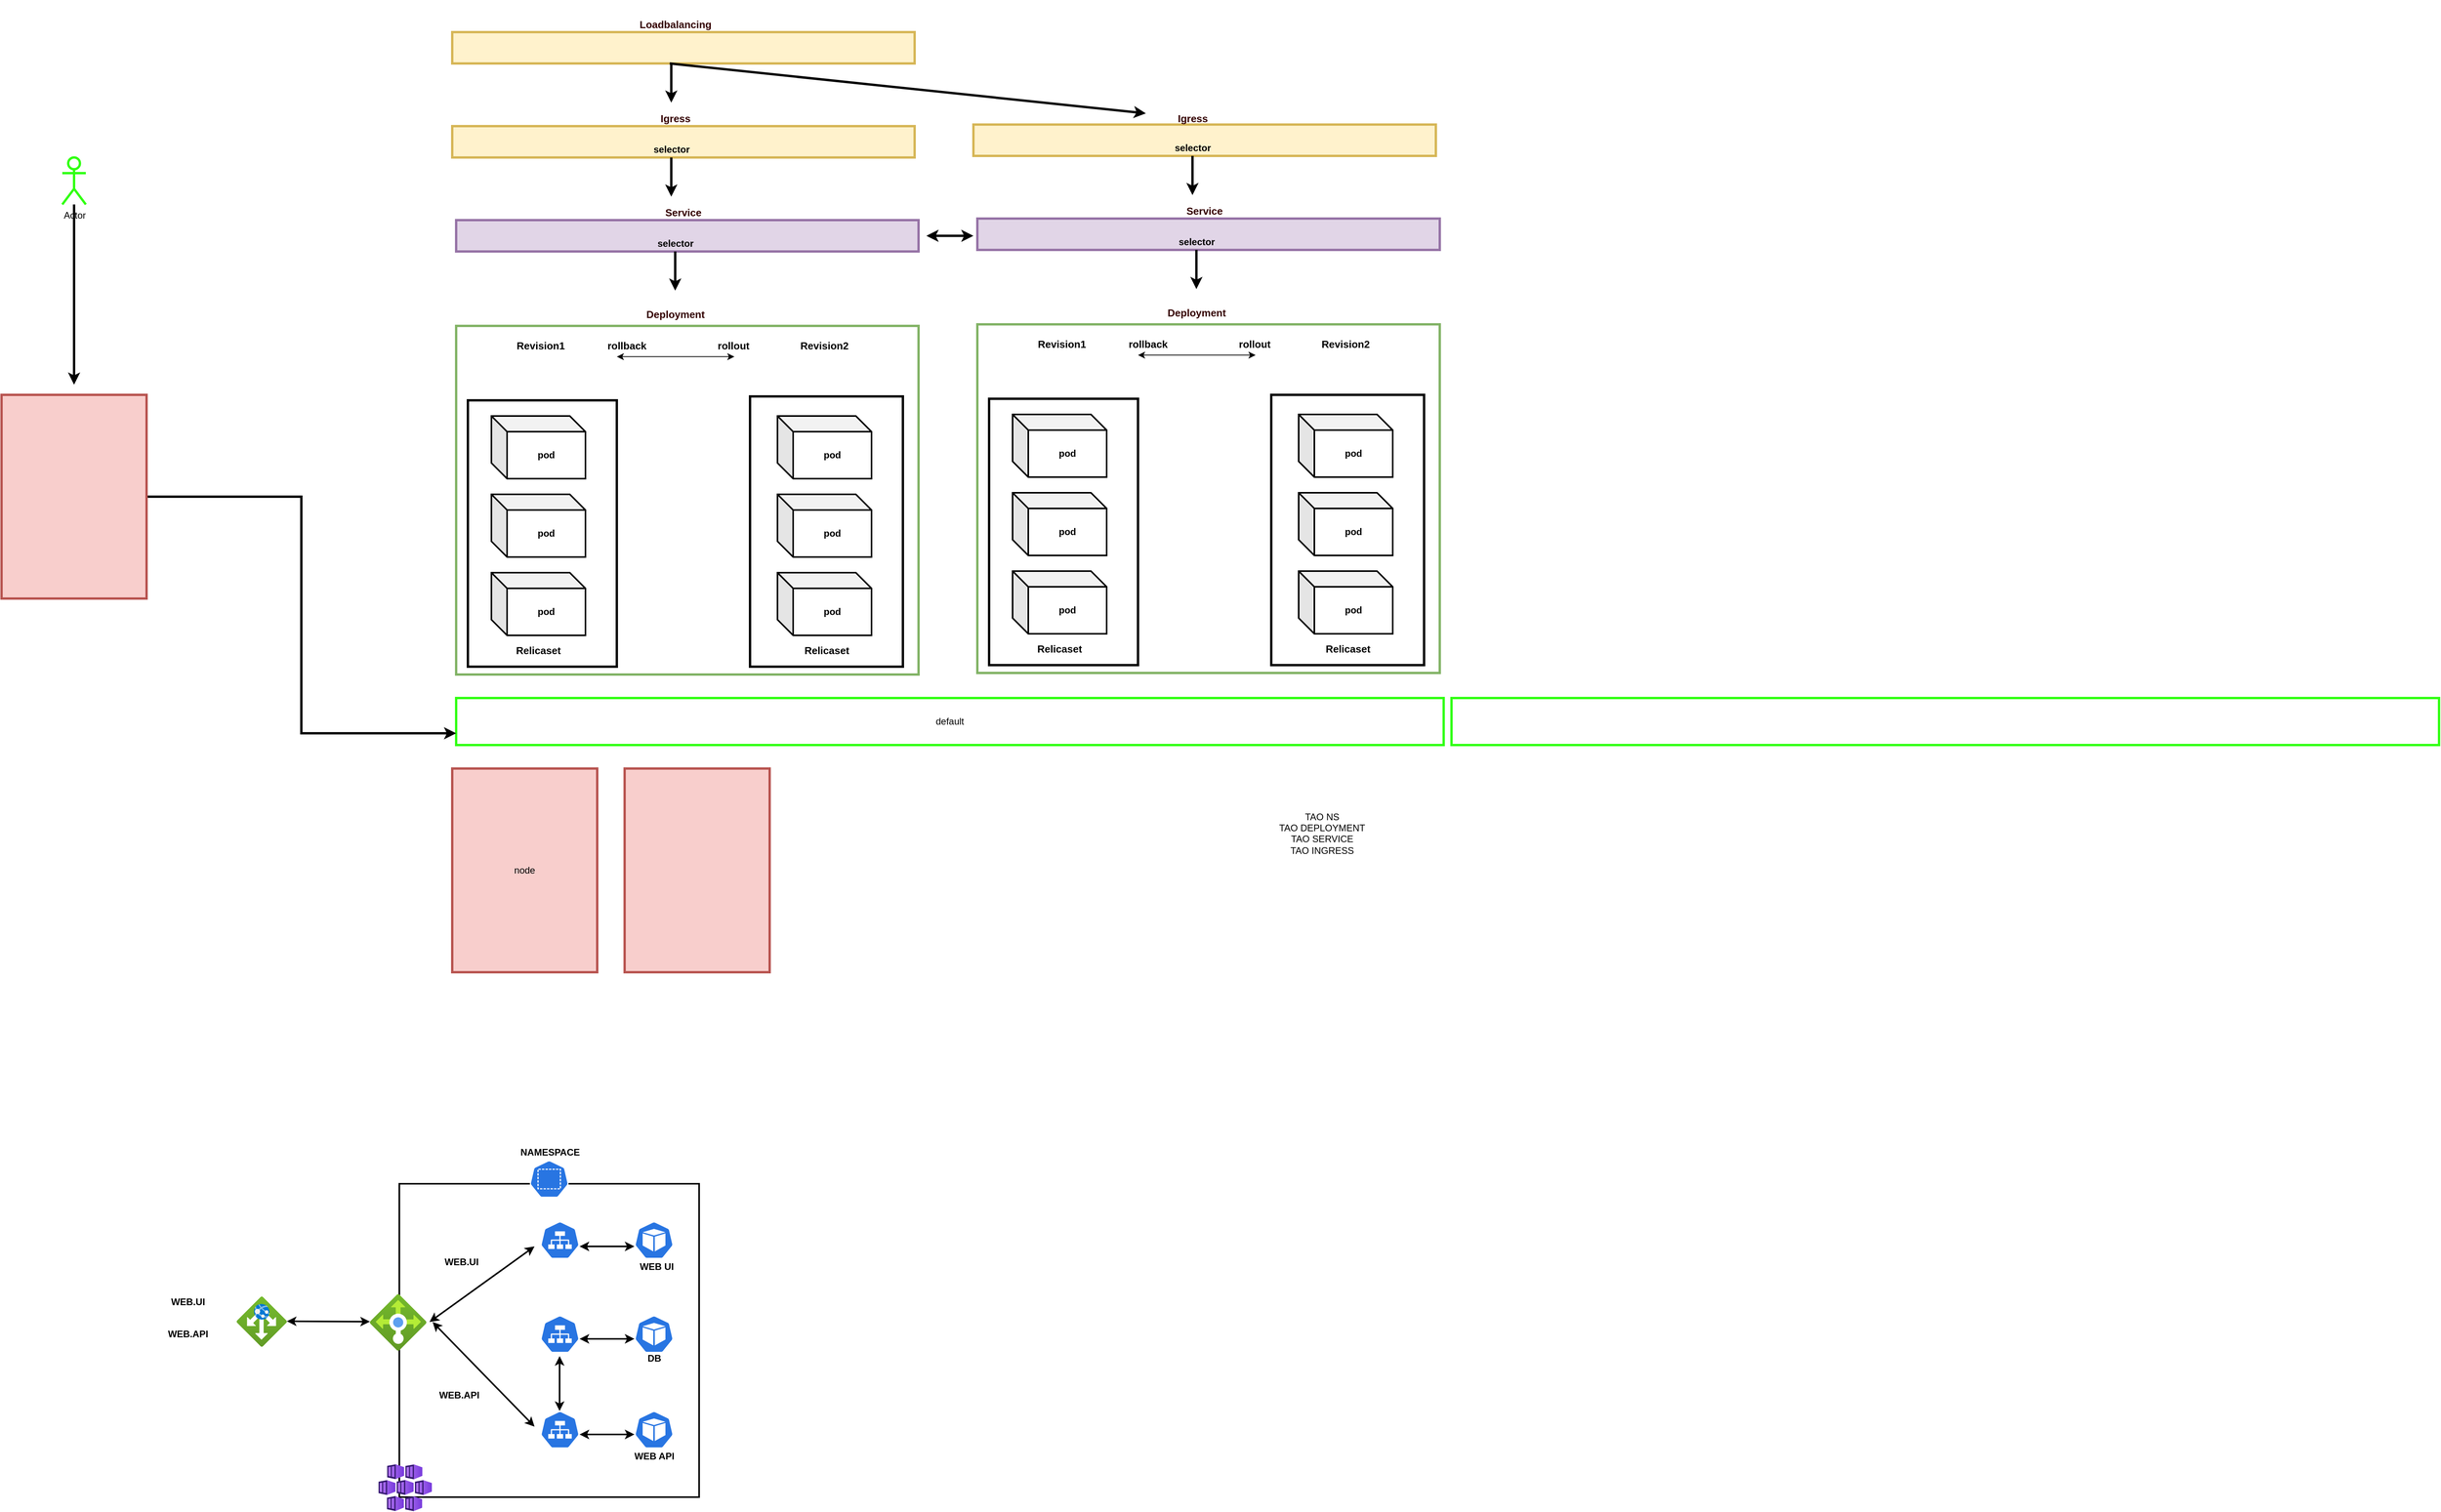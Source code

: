 <mxfile version="14.7.5" type="github">
  <diagram id="Fk8Qw_PRhQIqax9wI1sP" name="Page-1">
    <mxGraphModel dx="2000" dy="1133" grid="1" gridSize="10" guides="1" tooltips="1" connect="1" arrows="1" fold="1" page="0" pageScale="1" pageWidth="827" pageHeight="1169" math="0" shadow="0">
      <root>
        <mxCell id="0" />
        <mxCell id="1" parent="0" />
        <mxCell id="IjlxAXL79CjIECGT4DLs-3" value="&lt;b&gt;pod&lt;/b&gt;" style="shape=cube;whiteSpace=wrap;html=1;boundedLbl=1;backgroundOutline=1;darkOpacity=0.05;darkOpacity2=0.1;strokeWidth=2;" parent="1" vertex="1">
          <mxGeometry x="35" y="370" width="120" height="80" as="geometry" />
        </mxCell>
        <mxCell id="IjlxAXL79CjIECGT4DLs-6" value="&lt;b&gt;pod&lt;/b&gt;" style="shape=cube;whiteSpace=wrap;html=1;boundedLbl=1;backgroundOutline=1;darkOpacity=0.05;darkOpacity2=0.1;strokeWidth=2;" parent="1" vertex="1">
          <mxGeometry x="35" y="570" width="120" height="80" as="geometry" />
        </mxCell>
        <mxCell id="IjlxAXL79CjIECGT4DLs-7" value="&lt;b&gt;pod&lt;/b&gt;" style="shape=cube;whiteSpace=wrap;html=1;boundedLbl=1;backgroundOutline=1;darkOpacity=0.05;darkOpacity2=0.1;strokeWidth=2;" parent="1" vertex="1">
          <mxGeometry x="35" y="470" width="120" height="80" as="geometry" />
        </mxCell>
        <mxCell id="IjlxAXL79CjIECGT4DLs-8" value="&lt;b&gt;pod&lt;/b&gt;" style="shape=cube;whiteSpace=wrap;html=1;boundedLbl=1;backgroundOutline=1;darkOpacity=0.05;darkOpacity2=0.1;strokeWidth=2;" parent="1" vertex="1">
          <mxGeometry x="400" y="370" width="120" height="80" as="geometry" />
        </mxCell>
        <mxCell id="IjlxAXL79CjIECGT4DLs-9" value="&lt;b&gt;pod&lt;/b&gt;" style="shape=cube;whiteSpace=wrap;html=1;boundedLbl=1;backgroundOutline=1;darkOpacity=0.05;darkOpacity2=0.1;strokeWidth=2;" parent="1" vertex="1">
          <mxGeometry x="400" y="570" width="120" height="80" as="geometry" />
        </mxCell>
        <mxCell id="IjlxAXL79CjIECGT4DLs-10" value="&lt;b&gt;pod&lt;/b&gt;" style="shape=cube;whiteSpace=wrap;html=1;boundedLbl=1;backgroundOutline=1;darkOpacity=0.05;darkOpacity2=0.1;strokeWidth=2;" parent="1" vertex="1">
          <mxGeometry x="400" y="470" width="120" height="80" as="geometry" />
        </mxCell>
        <mxCell id="IjlxAXL79CjIECGT4DLs-11" value="" style="rounded=0;whiteSpace=wrap;html=1;strokeWidth=3;fillColor=none;" parent="1" vertex="1">
          <mxGeometry x="5" y="350" width="190" height="340" as="geometry" />
        </mxCell>
        <mxCell id="IjlxAXL79CjIECGT4DLs-12" value="" style="rounded=0;whiteSpace=wrap;html=1;strokeWidth=3;fillColor=none;" parent="1" vertex="1">
          <mxGeometry x="365" y="345" width="195" height="345" as="geometry" />
        </mxCell>
        <mxCell id="IjlxAXL79CjIECGT4DLs-13" value="&lt;b style=&quot;font-size: 13px ; line-height: 0%&quot;&gt;Relicaset&lt;/b&gt;" style="rounded=0;whiteSpace=wrap;html=1;dashed=1;strokeWidth=2;fillColor=none;opacity=0;" parent="1" vertex="1">
          <mxGeometry x="35" y="640" width="120" height="60" as="geometry" />
        </mxCell>
        <mxCell id="IjlxAXL79CjIECGT4DLs-14" value="&lt;b style=&quot;font-size: 13px ; line-height: 0%&quot;&gt;Relicaset&lt;/b&gt;" style="rounded=0;whiteSpace=wrap;html=1;dashed=1;strokeWidth=2;fillColor=none;opacity=0;" parent="1" vertex="1">
          <mxGeometry x="402.5" y="640" width="120" height="60" as="geometry" />
        </mxCell>
        <mxCell id="IjlxAXL79CjIECGT4DLs-15" value="" style="rounded=0;whiteSpace=wrap;html=1;strokeWidth=3;strokeColor=#82b366;fillColor=none;" parent="1" vertex="1">
          <mxGeometry x="-10" y="255" width="590" height="445" as="geometry" />
        </mxCell>
        <mxCell id="IjlxAXL79CjIECGT4DLs-16" value="&lt;font style=&quot;font-size: 13px&quot; color=&quot;#330000&quot;&gt;&lt;b&gt;Deployment&lt;/b&gt;&lt;/font&gt;" style="rounded=0;whiteSpace=wrap;html=1;dashed=1;strokeWidth=2;fillColor=none;opacity=0;" parent="1" vertex="1">
          <mxGeometry x="210" y="210" width="120" height="60" as="geometry" />
        </mxCell>
        <mxCell id="IjlxAXL79CjIECGT4DLs-17" value="&lt;font style=&quot;font-size: 13px&quot;&gt;&lt;b&gt;Revision1&lt;/b&gt;&lt;/font&gt;" style="rounded=0;whiteSpace=wrap;html=1;dashed=1;strokeWidth=2;fillColor=none;opacity=0;" parent="1" vertex="1">
          <mxGeometry x="37.5" y="250" width="120" height="60" as="geometry" />
        </mxCell>
        <mxCell id="IjlxAXL79CjIECGT4DLs-18" value="&lt;font style=&quot;font-size: 13px&quot;&gt;&lt;b&gt;Revision2&lt;/b&gt;&lt;/font&gt;" style="rounded=0;whiteSpace=wrap;html=1;dashed=1;strokeWidth=2;fillColor=none;opacity=0;" parent="1" vertex="1">
          <mxGeometry x="400" y="250" width="120" height="60" as="geometry" />
        </mxCell>
        <mxCell id="IjlxAXL79CjIECGT4DLs-23" value="" style="endArrow=classic;startArrow=classic;html=1;" parent="1" edge="1">
          <mxGeometry width="50" height="50" relative="1" as="geometry">
            <mxPoint x="195" y="294.31" as="sourcePoint" />
            <mxPoint x="345" y="294.31" as="targetPoint" />
          </mxGeometry>
        </mxCell>
        <mxCell id="IjlxAXL79CjIECGT4DLs-24" value="&lt;font style=&quot;font-size: 13px&quot;&gt;&lt;b&gt;rollback&lt;/b&gt;&lt;/font&gt;" style="rounded=0;whiteSpace=wrap;html=1;dashed=1;strokeWidth=2;fillColor=none;opacity=0;" parent="1" vertex="1">
          <mxGeometry x="147.5" y="250" width="120" height="60" as="geometry" />
        </mxCell>
        <mxCell id="IjlxAXL79CjIECGT4DLs-25" value="&lt;font style=&quot;font-size: 13px&quot;&gt;&lt;b&gt;rollout&lt;/b&gt;&lt;/font&gt;" style="rounded=0;whiteSpace=wrap;html=1;dashed=1;strokeWidth=2;fillColor=none;opacity=0;" parent="1" vertex="1">
          <mxGeometry x="283.5" y="250" width="120" height="60" as="geometry" />
        </mxCell>
        <mxCell id="Yo0Fn7rCwSBlx8TgjKTt-1" value="" style="rounded=0;whiteSpace=wrap;html=1;strokeColor=#9673a6;strokeWidth=3;fillColor=#e1d5e7;" parent="1" vertex="1">
          <mxGeometry x="-10" y="120" width="590" height="40" as="geometry" />
        </mxCell>
        <mxCell id="Yo0Fn7rCwSBlx8TgjKTt-3" value="&lt;font style=&quot;font-size: 13px&quot; color=&quot;#330000&quot;&gt;&lt;b&gt;Service&lt;/b&gt;&lt;/font&gt;" style="rounded=0;whiteSpace=wrap;html=1;dashed=1;strokeWidth=2;fillColor=none;opacity=0;" parent="1" vertex="1">
          <mxGeometry x="220" y="80" width="120" height="60" as="geometry" />
        </mxCell>
        <mxCell id="Yo0Fn7rCwSBlx8TgjKTt-6" value="" style="endArrow=classic;html=1;strokeWidth=3;" parent="1" edge="1">
          <mxGeometry width="50" height="50" relative="1" as="geometry">
            <mxPoint x="269.5" y="160" as="sourcePoint" />
            <mxPoint x="269.5" y="210" as="targetPoint" />
          </mxGeometry>
        </mxCell>
        <mxCell id="Yo0Fn7rCwSBlx8TgjKTt-7" value="&lt;b&gt;selector&lt;/b&gt;" style="rounded=0;whiteSpace=wrap;html=1;dashed=1;strokeWidth=2;fillColor=none;opacity=0;" parent="1" vertex="1">
          <mxGeometry x="210" y="120" width="120" height="60" as="geometry" />
        </mxCell>
        <mxCell id="Yo0Fn7rCwSBlx8TgjKTt-9" value="" style="rounded=0;whiteSpace=wrap;html=1;strokeColor=#d6b656;strokeWidth=3;fillColor=#fff2cc;" parent="1" vertex="1">
          <mxGeometry x="-15" width="590" height="40" as="geometry" />
        </mxCell>
        <mxCell id="Yo0Fn7rCwSBlx8TgjKTt-10" value="&lt;font style=&quot;font-size: 13px&quot; color=&quot;#330000&quot;&gt;&lt;b&gt;Igress&lt;/b&gt;&lt;/font&gt;" style="rounded=0;whiteSpace=wrap;html=1;dashed=1;strokeWidth=2;fillColor=none;opacity=0;" parent="1" vertex="1">
          <mxGeometry x="210" y="-40" width="120" height="60" as="geometry" />
        </mxCell>
        <mxCell id="Yo0Fn7rCwSBlx8TgjKTt-11" value="" style="endArrow=classic;html=1;strokeWidth=3;" parent="1" edge="1">
          <mxGeometry width="50" height="50" relative="1" as="geometry">
            <mxPoint x="264.5" y="40" as="sourcePoint" />
            <mxPoint x="264.5" y="90" as="targetPoint" />
          </mxGeometry>
        </mxCell>
        <mxCell id="Yo0Fn7rCwSBlx8TgjKTt-12" value="&lt;b&gt;selector&lt;/b&gt;" style="rounded=0;whiteSpace=wrap;html=1;dashed=1;strokeWidth=2;fillColor=none;opacity=0;" parent="1" vertex="1">
          <mxGeometry x="205" width="120" height="60" as="geometry" />
        </mxCell>
        <mxCell id="Yo0Fn7rCwSBlx8TgjKTt-16" value="" style="rounded=0;whiteSpace=wrap;html=1;strokeColor=#d6b656;strokeWidth=3;fillColor=#fff2cc;" parent="1" vertex="1">
          <mxGeometry x="-15" y="-120" width="590" height="40" as="geometry" />
        </mxCell>
        <mxCell id="Yo0Fn7rCwSBlx8TgjKTt-17" value="&lt;font style=&quot;font-size: 13px&quot; color=&quot;#330000&quot;&gt;&lt;b&gt;Loadbalancing&lt;/b&gt;&lt;/font&gt;" style="rounded=0;whiteSpace=wrap;html=1;dashed=1;strokeWidth=2;fillColor=none;opacity=0;" parent="1" vertex="1">
          <mxGeometry x="210" y="-160" width="120" height="60" as="geometry" />
        </mxCell>
        <mxCell id="Yo0Fn7rCwSBlx8TgjKTt-18" value="" style="endArrow=classic;html=1;strokeWidth=3;" parent="1" edge="1">
          <mxGeometry width="50" height="50" relative="1" as="geometry">
            <mxPoint x="264.5" y="-80" as="sourcePoint" />
            <mxPoint x="264.5" y="-30" as="targetPoint" />
          </mxGeometry>
        </mxCell>
        <mxCell id="Yo0Fn7rCwSBlx8TgjKTt-20" value="&lt;b&gt;pod&lt;/b&gt;" style="shape=cube;whiteSpace=wrap;html=1;boundedLbl=1;backgroundOutline=1;darkOpacity=0.05;darkOpacity2=0.1;strokeWidth=2;" parent="1" vertex="1">
          <mxGeometry x="700" y="368" width="120" height="80" as="geometry" />
        </mxCell>
        <mxCell id="Yo0Fn7rCwSBlx8TgjKTt-21" value="&lt;b&gt;pod&lt;/b&gt;" style="shape=cube;whiteSpace=wrap;html=1;boundedLbl=1;backgroundOutline=1;darkOpacity=0.05;darkOpacity2=0.1;strokeWidth=2;" parent="1" vertex="1">
          <mxGeometry x="700" y="568" width="120" height="80" as="geometry" />
        </mxCell>
        <mxCell id="Yo0Fn7rCwSBlx8TgjKTt-22" value="&lt;b&gt;pod&lt;/b&gt;" style="shape=cube;whiteSpace=wrap;html=1;boundedLbl=1;backgroundOutline=1;darkOpacity=0.05;darkOpacity2=0.1;strokeWidth=2;" parent="1" vertex="1">
          <mxGeometry x="700" y="468" width="120" height="80" as="geometry" />
        </mxCell>
        <mxCell id="Yo0Fn7rCwSBlx8TgjKTt-23" value="&lt;b&gt;pod&lt;/b&gt;" style="shape=cube;whiteSpace=wrap;html=1;boundedLbl=1;backgroundOutline=1;darkOpacity=0.05;darkOpacity2=0.1;strokeWidth=2;" parent="1" vertex="1">
          <mxGeometry x="1065" y="368" width="120" height="80" as="geometry" />
        </mxCell>
        <mxCell id="Yo0Fn7rCwSBlx8TgjKTt-24" value="&lt;b&gt;pod&lt;/b&gt;" style="shape=cube;whiteSpace=wrap;html=1;boundedLbl=1;backgroundOutline=1;darkOpacity=0.05;darkOpacity2=0.1;strokeWidth=2;" parent="1" vertex="1">
          <mxGeometry x="1065" y="568" width="120" height="80" as="geometry" />
        </mxCell>
        <mxCell id="Yo0Fn7rCwSBlx8TgjKTt-25" value="&lt;b&gt;pod&lt;/b&gt;" style="shape=cube;whiteSpace=wrap;html=1;boundedLbl=1;backgroundOutline=1;darkOpacity=0.05;darkOpacity2=0.1;strokeWidth=2;" parent="1" vertex="1">
          <mxGeometry x="1065" y="468" width="120" height="80" as="geometry" />
        </mxCell>
        <mxCell id="Yo0Fn7rCwSBlx8TgjKTt-26" value="" style="rounded=0;whiteSpace=wrap;html=1;strokeWidth=3;fillColor=none;" parent="1" vertex="1">
          <mxGeometry x="670" y="348" width="190" height="340" as="geometry" />
        </mxCell>
        <mxCell id="Yo0Fn7rCwSBlx8TgjKTt-27" value="" style="rounded=0;whiteSpace=wrap;html=1;strokeWidth=3;fillColor=none;" parent="1" vertex="1">
          <mxGeometry x="1030" y="343" width="195" height="345" as="geometry" />
        </mxCell>
        <mxCell id="Yo0Fn7rCwSBlx8TgjKTt-28" value="&lt;b style=&quot;font-size: 13px ; line-height: 0%&quot;&gt;Relicaset&lt;/b&gt;" style="rounded=0;whiteSpace=wrap;html=1;dashed=1;strokeWidth=2;fillColor=none;opacity=0;" parent="1" vertex="1">
          <mxGeometry x="700" y="638" width="120" height="60" as="geometry" />
        </mxCell>
        <mxCell id="Yo0Fn7rCwSBlx8TgjKTt-29" value="&lt;b style=&quot;font-size: 13px ; line-height: 0%&quot;&gt;Relicaset&lt;/b&gt;" style="rounded=0;whiteSpace=wrap;html=1;dashed=1;strokeWidth=2;fillColor=none;opacity=0;" parent="1" vertex="1">
          <mxGeometry x="1067.5" y="638" width="120" height="60" as="geometry" />
        </mxCell>
        <mxCell id="Yo0Fn7rCwSBlx8TgjKTt-30" value="" style="rounded=0;whiteSpace=wrap;html=1;strokeWidth=3;strokeColor=#82b366;fillColor=none;" parent="1" vertex="1">
          <mxGeometry x="655" y="253" width="590" height="445" as="geometry" />
        </mxCell>
        <mxCell id="Yo0Fn7rCwSBlx8TgjKTt-31" value="&lt;font style=&quot;font-size: 13px&quot; color=&quot;#330000&quot;&gt;&lt;b&gt;Deployment&lt;/b&gt;&lt;/font&gt;" style="rounded=0;whiteSpace=wrap;html=1;dashed=1;strokeWidth=2;fillColor=none;opacity=0;" parent="1" vertex="1">
          <mxGeometry x="875" y="208" width="120" height="60" as="geometry" />
        </mxCell>
        <mxCell id="Yo0Fn7rCwSBlx8TgjKTt-32" value="&lt;font style=&quot;font-size: 13px&quot;&gt;&lt;b&gt;Revision1&lt;/b&gt;&lt;/font&gt;" style="rounded=0;whiteSpace=wrap;html=1;dashed=1;strokeWidth=2;fillColor=none;opacity=0;" parent="1" vertex="1">
          <mxGeometry x="702.5" y="248" width="120" height="60" as="geometry" />
        </mxCell>
        <mxCell id="Yo0Fn7rCwSBlx8TgjKTt-33" value="&lt;font style=&quot;font-size: 13px&quot;&gt;&lt;b&gt;Revision2&lt;/b&gt;&lt;/font&gt;" style="rounded=0;whiteSpace=wrap;html=1;dashed=1;strokeWidth=2;fillColor=none;opacity=0;" parent="1" vertex="1">
          <mxGeometry x="1065" y="248" width="120" height="60" as="geometry" />
        </mxCell>
        <mxCell id="Yo0Fn7rCwSBlx8TgjKTt-34" value="" style="endArrow=classic;startArrow=classic;html=1;" parent="1" edge="1">
          <mxGeometry width="50" height="50" relative="1" as="geometry">
            <mxPoint x="860" y="292.31" as="sourcePoint" />
            <mxPoint x="1010" y="292.31" as="targetPoint" />
          </mxGeometry>
        </mxCell>
        <mxCell id="Yo0Fn7rCwSBlx8TgjKTt-35" value="&lt;font style=&quot;font-size: 13px&quot;&gt;&lt;b&gt;rollback&lt;/b&gt;&lt;/font&gt;" style="rounded=0;whiteSpace=wrap;html=1;dashed=1;strokeWidth=2;fillColor=none;opacity=0;" parent="1" vertex="1">
          <mxGeometry x="812.5" y="248" width="120" height="60" as="geometry" />
        </mxCell>
        <mxCell id="Yo0Fn7rCwSBlx8TgjKTt-36" value="&lt;font style=&quot;font-size: 13px&quot;&gt;&lt;b&gt;rollout&lt;/b&gt;&lt;/font&gt;" style="rounded=0;whiteSpace=wrap;html=1;dashed=1;strokeWidth=2;fillColor=none;opacity=0;" parent="1" vertex="1">
          <mxGeometry x="948.5" y="248" width="120" height="60" as="geometry" />
        </mxCell>
        <mxCell id="Yo0Fn7rCwSBlx8TgjKTt-37" value="" style="rounded=0;whiteSpace=wrap;html=1;strokeColor=#9673a6;strokeWidth=3;fillColor=#e1d5e7;" parent="1" vertex="1">
          <mxGeometry x="655" y="118" width="590" height="40" as="geometry" />
        </mxCell>
        <mxCell id="Yo0Fn7rCwSBlx8TgjKTt-38" value="&lt;font style=&quot;font-size: 13px&quot; color=&quot;#330000&quot;&gt;&lt;b&gt;Service&lt;/b&gt;&lt;/font&gt;" style="rounded=0;whiteSpace=wrap;html=1;dashed=1;strokeWidth=2;fillColor=none;opacity=0;" parent="1" vertex="1">
          <mxGeometry x="885" y="78" width="120" height="60" as="geometry" />
        </mxCell>
        <mxCell id="Yo0Fn7rCwSBlx8TgjKTt-39" value="" style="endArrow=classic;html=1;strokeWidth=3;" parent="1" edge="1">
          <mxGeometry width="50" height="50" relative="1" as="geometry">
            <mxPoint x="934.5" y="158.0" as="sourcePoint" />
            <mxPoint x="934.5" y="208.0" as="targetPoint" />
          </mxGeometry>
        </mxCell>
        <mxCell id="Yo0Fn7rCwSBlx8TgjKTt-40" value="&lt;b&gt;selector&lt;/b&gt;" style="rounded=0;whiteSpace=wrap;html=1;dashed=1;strokeWidth=2;fillColor=none;opacity=0;" parent="1" vertex="1">
          <mxGeometry x="875" y="118" width="120" height="60" as="geometry" />
        </mxCell>
        <mxCell id="Yo0Fn7rCwSBlx8TgjKTt-41" value="" style="rounded=0;whiteSpace=wrap;html=1;strokeColor=#d6b656;strokeWidth=3;fillColor=#fff2cc;" parent="1" vertex="1">
          <mxGeometry x="650" y="-2" width="590" height="40" as="geometry" />
        </mxCell>
        <mxCell id="Yo0Fn7rCwSBlx8TgjKTt-43" value="" style="endArrow=classic;html=1;strokeWidth=3;" parent="1" edge="1">
          <mxGeometry width="50" height="50" relative="1" as="geometry">
            <mxPoint x="929.5" y="38" as="sourcePoint" />
            <mxPoint x="929.5" y="88.0" as="targetPoint" />
          </mxGeometry>
        </mxCell>
        <mxCell id="Yo0Fn7rCwSBlx8TgjKTt-44" value="&lt;b&gt;selector&lt;/b&gt;" style="rounded=0;whiteSpace=wrap;html=1;dashed=1;strokeWidth=2;fillColor=none;opacity=0;" parent="1" vertex="1">
          <mxGeometry x="870" y="-2" width="120" height="60" as="geometry" />
        </mxCell>
        <mxCell id="Yo0Fn7rCwSBlx8TgjKTt-49" value="" style="endArrow=classic;html=1;strokeWidth=3;" parent="1" target="Yo0Fn7rCwSBlx8TgjKTt-50" edge="1">
          <mxGeometry width="50" height="50" relative="1" as="geometry">
            <mxPoint x="262.5" y="-80" as="sourcePoint" />
            <mxPoint x="840" y="-20" as="targetPoint" />
          </mxGeometry>
        </mxCell>
        <mxCell id="Yo0Fn7rCwSBlx8TgjKTt-50" value="&lt;font style=&quot;font-size: 13px&quot; color=&quot;#330000&quot;&gt;&lt;b&gt;Igress&lt;/b&gt;&lt;/font&gt;" style="rounded=0;whiteSpace=wrap;html=1;dashed=1;strokeWidth=2;fillColor=none;opacity=0;" parent="1" vertex="1">
          <mxGeometry x="870" y="-40" width="120" height="60" as="geometry" />
        </mxCell>
        <mxCell id="Yo0Fn7rCwSBlx8TgjKTt-51" value="" style="endArrow=classic;startArrow=classic;html=1;strokeWidth=3;" parent="1" edge="1">
          <mxGeometry width="50" height="50" relative="1" as="geometry">
            <mxPoint x="590" y="140" as="sourcePoint" />
            <mxPoint x="650" y="140" as="targetPoint" />
          </mxGeometry>
        </mxCell>
        <mxCell id="Yo0Fn7rCwSBlx8TgjKTt-52" value="default" style="rounded=0;whiteSpace=wrap;html=1;strokeColor=#31FF12;strokeWidth=3;fillColor=none;" parent="1" vertex="1">
          <mxGeometry x="-10" y="730" width="1260" height="60" as="geometry" />
        </mxCell>
        <mxCell id="Yo0Fn7rCwSBlx8TgjKTt-53" value="node" style="rounded=0;whiteSpace=wrap;html=1;strokeColor=#b85450;strokeWidth=3;fillColor=#f8cecc;" parent="1" vertex="1">
          <mxGeometry x="-15" y="820" width="185" height="260" as="geometry" />
        </mxCell>
        <mxCell id="Yo0Fn7rCwSBlx8TgjKTt-54" value="" style="rounded=0;whiteSpace=wrap;html=1;strokeColor=#b85450;strokeWidth=3;fillColor=#f8cecc;" parent="1" vertex="1">
          <mxGeometry x="205" y="820" width="185" height="260" as="geometry" />
        </mxCell>
        <mxCell id="Yo0Fn7rCwSBlx8TgjKTt-57" value="&amp;nbsp;&amp;nbsp;" style="rounded=0;whiteSpace=wrap;html=1;strokeColor=#31FF12;strokeWidth=3;fillColor=none;" parent="1" vertex="1">
          <mxGeometry x="1260" y="730" width="1260" height="60" as="geometry" />
        </mxCell>
        <mxCell id="Yo0Fn7rCwSBlx8TgjKTt-66" style="edgeStyle=orthogonalEdgeStyle;rounded=0;orthogonalLoop=1;jettySize=auto;html=1;entryX=0;entryY=0.75;entryDx=0;entryDy=0;strokeWidth=3;" parent="1" source="Yo0Fn7rCwSBlx8TgjKTt-65" target="Yo0Fn7rCwSBlx8TgjKTt-52" edge="1">
          <mxGeometry relative="1" as="geometry" />
        </mxCell>
        <mxCell id="Yo0Fn7rCwSBlx8TgjKTt-65" value="" style="rounded=0;whiteSpace=wrap;html=1;strokeColor=#b85450;strokeWidth=3;fillColor=#f8cecc;" parent="1" vertex="1">
          <mxGeometry x="-590" y="343" width="185" height="260" as="geometry" />
        </mxCell>
        <mxCell id="Yo0Fn7rCwSBlx8TgjKTt-68" style="edgeStyle=orthogonalEdgeStyle;rounded=0;orthogonalLoop=1;jettySize=auto;html=1;strokeWidth=3;" parent="1" source="Yo0Fn7rCwSBlx8TgjKTt-67" edge="1">
          <mxGeometry relative="1" as="geometry">
            <mxPoint x="-497.5" y="330" as="targetPoint" />
          </mxGeometry>
        </mxCell>
        <mxCell id="Yo0Fn7rCwSBlx8TgjKTt-67" value="Actor" style="shape=umlActor;verticalLabelPosition=bottom;verticalAlign=top;html=1;outlineConnect=0;strokeColor=#31FF12;strokeWidth=3;fillColor=none;" parent="1" vertex="1">
          <mxGeometry x="-512.5" y="40" width="30" height="60" as="geometry" />
        </mxCell>
        <mxCell id="Yo0Fn7rCwSBlx8TgjKTt-69" value="TAO NS&lt;br&gt;TAO DEPLOYMENT&lt;br&gt;TAO SERVICE&lt;br&gt;TAO INGRESS&lt;br&gt;&amp;nbsp; &amp;nbsp; &amp;nbsp; &amp;nbsp; &amp;nbsp; &amp;nbsp; &amp;nbsp; &amp;nbsp; &amp;nbsp; &amp;nbsp; &amp;nbsp; &amp;nbsp; &amp;nbsp; &amp;nbsp; &amp;nbsp; &amp;nbsp; &amp;nbsp; &amp;nbsp; &amp;nbsp; &amp;nbsp; &amp;nbsp; &amp;nbsp; &amp;nbsp; &amp;nbsp; &amp;nbsp; &amp;nbsp; &amp;nbsp; &amp;nbsp; &amp;nbsp; &amp;nbsp; &amp;nbsp; &amp;nbsp; &amp;nbsp; &amp;nbsp; &amp;nbsp; &amp;nbsp; &amp;nbsp; &amp;nbsp;" style="text;html=1;strokeColor=none;fillColor=none;align=center;verticalAlign=middle;whiteSpace=wrap;rounded=0;" parent="1" vertex="1">
          <mxGeometry x="950" y="840" width="290" height="140" as="geometry" />
        </mxCell>
        <mxCell id="DeudgSL2Kcx3e82XQT5W-3" value="" style="aspect=fixed;html=1;points=[];align=center;image;fontSize=12;image=img/lib/azure2/networking/Application_Gateways.svg;" vertex="1" parent="1">
          <mxGeometry x="-290" y="1494" width="64" height="64" as="geometry" />
        </mxCell>
        <mxCell id="DeudgSL2Kcx3e82XQT5W-5" value="" style="html=1;dashed=0;whitespace=wrap;fillColor=#2875E2;strokeColor=#ffffff;points=[[0.005,0.63,0],[0.1,0.2,0],[0.9,0.2,0],[0.5,0,0],[0.995,0.63,0],[0.72,0.99,0],[0.5,1,0],[0.28,0.99,0]];shape=mxgraph.kubernetes.icon;prIcon=pod" vertex="1" parent="1">
          <mxGeometry x="217.5" y="1398" width="50" height="48" as="geometry" />
        </mxCell>
        <mxCell id="DeudgSL2Kcx3e82XQT5W-7" value="" style="html=1;dashed=0;whitespace=wrap;fillColor=#2875E2;strokeColor=#ffffff;points=[[0.005,0.63,0],[0.1,0.2,0],[0.9,0.2,0],[0.5,0,0],[0.995,0.63,0],[0.72,0.99,0],[0.5,1,0],[0.28,0.99,0]];shape=mxgraph.kubernetes.icon;prIcon=pod" vertex="1" parent="1">
          <mxGeometry x="217.5" y="1518" width="50" height="48" as="geometry" />
        </mxCell>
        <mxCell id="DeudgSL2Kcx3e82XQT5W-8" value="" style="html=1;dashed=0;whitespace=wrap;fillColor=#2875E2;strokeColor=#ffffff;points=[[0.005,0.63,0],[0.1,0.2,0],[0.9,0.2,0],[0.5,0,0],[0.995,0.63,0],[0.72,0.99,0],[0.5,1,0],[0.28,0.99,0]];shape=mxgraph.kubernetes.icon;prIcon=pod" vertex="1" parent="1">
          <mxGeometry x="217.5" y="1640" width="50" height="48" as="geometry" />
        </mxCell>
        <mxCell id="DeudgSL2Kcx3e82XQT5W-9" value="" style="html=1;dashed=0;whitespace=wrap;fillColor=#2875E2;strokeColor=#ffffff;points=[[0.005,0.63,0],[0.1,0.2,0],[0.9,0.2,0],[0.5,0,0],[0.995,0.63,0],[0.72,0.99,0],[0.5,1,0],[0.28,0.99,0]];shape=mxgraph.kubernetes.icon;prIcon=svc" vertex="1" parent="1">
          <mxGeometry x="97.5" y="1518" width="50" height="48" as="geometry" />
        </mxCell>
        <mxCell id="DeudgSL2Kcx3e82XQT5W-10" value="" style="html=1;dashed=0;whitespace=wrap;fillColor=#2875E2;strokeColor=#ffffff;points=[[0.005,0.63,0],[0.1,0.2,0],[0.9,0.2,0],[0.5,0,0],[0.995,0.63,0],[0.72,0.99,0],[0.5,1,0],[0.28,0.99,0]];shape=mxgraph.kubernetes.icon;prIcon=svc" vertex="1" parent="1">
          <mxGeometry x="97.5" y="1640" width="50" height="48" as="geometry" />
        </mxCell>
        <mxCell id="DeudgSL2Kcx3e82XQT5W-11" value="" style="html=1;dashed=0;whitespace=wrap;fillColor=#2875E2;strokeColor=#ffffff;points=[[0.005,0.63,0],[0.1,0.2,0],[0.9,0.2,0],[0.5,0,0],[0.995,0.63,0],[0.72,0.99,0],[0.5,1,0],[0.28,0.99,0]];shape=mxgraph.kubernetes.icon;prIcon=svc" vertex="1" parent="1">
          <mxGeometry x="97.5" y="1398" width="50" height="48" as="geometry" />
        </mxCell>
        <mxCell id="DeudgSL2Kcx3e82XQT5W-12" value="" style="endArrow=classic;startArrow=classic;html=1;strokeWidth=2;" edge="1" parent="1">
          <mxGeometry width="50" height="50" relative="1" as="geometry">
            <mxPoint x="147.5" y="1548" as="sourcePoint" />
            <mxPoint x="217.5" y="1548" as="targetPoint" />
          </mxGeometry>
        </mxCell>
        <mxCell id="DeudgSL2Kcx3e82XQT5W-13" value="" style="endArrow=classic;startArrow=classic;html=1;strokeWidth=2;" edge="1" parent="1">
          <mxGeometry width="50" height="50" relative="1" as="geometry">
            <mxPoint x="147.5" y="1670" as="sourcePoint" />
            <mxPoint x="217.5" y="1670" as="targetPoint" />
          </mxGeometry>
        </mxCell>
        <mxCell id="DeudgSL2Kcx3e82XQT5W-14" value="" style="endArrow=classic;startArrow=classic;html=1;strokeWidth=2;" edge="1" parent="1">
          <mxGeometry width="50" height="50" relative="1" as="geometry">
            <mxPoint x="147.5" y="1430" as="sourcePoint" />
            <mxPoint x="217.5" y="1430" as="targetPoint" />
          </mxGeometry>
        </mxCell>
        <mxCell id="DeudgSL2Kcx3e82XQT5W-15" value="" style="endArrow=classic;startArrow=classic;html=1;strokeWidth=2;" edge="1" parent="1">
          <mxGeometry width="50" height="50" relative="1" as="geometry">
            <mxPoint x="122" y="1570" as="sourcePoint" />
            <mxPoint x="122" y="1640" as="targetPoint" />
          </mxGeometry>
        </mxCell>
        <mxCell id="DeudgSL2Kcx3e82XQT5W-16" value="" style="endArrow=classic;startArrow=classic;html=1;strokeWidth=2;" edge="1" parent="1">
          <mxGeometry width="50" height="50" relative="1" as="geometry">
            <mxPoint x="-226" y="1525.5" as="sourcePoint" />
            <mxPoint x="-120" y="1526" as="targetPoint" />
          </mxGeometry>
        </mxCell>
        <mxCell id="DeudgSL2Kcx3e82XQT5W-17" value="" style="endArrow=classic;startArrow=classic;html=1;strokeWidth=2;" edge="1" parent="1">
          <mxGeometry width="50" height="50" relative="1" as="geometry">
            <mxPoint x="-44" y="1526.5" as="sourcePoint" />
            <mxPoint x="90" y="1430" as="targetPoint" />
          </mxGeometry>
        </mxCell>
        <mxCell id="DeudgSL2Kcx3e82XQT5W-18" value="" style="endArrow=classic;startArrow=classic;html=1;strokeWidth=2;" edge="1" parent="1">
          <mxGeometry width="50" height="50" relative="1" as="geometry">
            <mxPoint x="-40" y="1526.5" as="sourcePoint" />
            <mxPoint x="90" y="1660" as="targetPoint" />
          </mxGeometry>
        </mxCell>
        <mxCell id="DeudgSL2Kcx3e82XQT5W-19" value="&lt;b&gt;WEB UI&lt;/b&gt;" style="text;html=1;strokeColor=none;fillColor=none;align=center;verticalAlign=middle;whiteSpace=wrap;rounded=0;" vertex="1" parent="1">
          <mxGeometry x="207.5" y="1446" width="76" height="20" as="geometry" />
        </mxCell>
        <mxCell id="DeudgSL2Kcx3e82XQT5W-20" value="&lt;b&gt;DB&lt;/b&gt;" style="text;html=1;strokeColor=none;fillColor=none;align=center;verticalAlign=middle;whiteSpace=wrap;rounded=0;" vertex="1" parent="1">
          <mxGeometry x="205" y="1563" width="76" height="20" as="geometry" />
        </mxCell>
        <mxCell id="DeudgSL2Kcx3e82XQT5W-21" value="&lt;b&gt;WEB API&lt;/b&gt;" style="text;html=1;strokeColor=none;fillColor=none;align=center;verticalAlign=middle;whiteSpace=wrap;rounded=0;" vertex="1" parent="1">
          <mxGeometry x="204.5" y="1688" width="76" height="20" as="geometry" />
        </mxCell>
        <mxCell id="DeudgSL2Kcx3e82XQT5W-22" value="&lt;b&gt;WEB.UI&lt;/b&gt;" style="text;html=1;strokeColor=none;fillColor=none;align=center;verticalAlign=middle;whiteSpace=wrap;rounded=0;" vertex="1" parent="1">
          <mxGeometry x="-41" y="1440" width="76" height="20" as="geometry" />
        </mxCell>
        <mxCell id="DeudgSL2Kcx3e82XQT5W-23" value="&lt;b&gt;WEB.API&lt;/b&gt;" style="text;html=1;strokeColor=none;fillColor=none;align=center;verticalAlign=middle;whiteSpace=wrap;rounded=0;" vertex="1" parent="1">
          <mxGeometry x="-44" y="1610" width="76" height="20" as="geometry" />
        </mxCell>
        <mxCell id="DeudgSL2Kcx3e82XQT5W-24" value="&lt;b&gt;WEB.UI&lt;/b&gt;" style="text;html=1;strokeColor=none;fillColor=none;align=center;verticalAlign=middle;whiteSpace=wrap;rounded=0;" vertex="1" parent="1">
          <mxGeometry x="-390" y="1491" width="76" height="20" as="geometry" />
        </mxCell>
        <mxCell id="DeudgSL2Kcx3e82XQT5W-25" value="&lt;b&gt;WEB.API&lt;/b&gt;" style="text;html=1;strokeColor=none;fillColor=none;align=center;verticalAlign=middle;whiteSpace=wrap;rounded=0;" vertex="1" parent="1">
          <mxGeometry x="-390" y="1532" width="76" height="20" as="geometry" />
        </mxCell>
        <mxCell id="DeudgSL2Kcx3e82XQT5W-26" value="" style="rounded=0;whiteSpace=wrap;html=1;strokeWidth=2;fillColor=none;" vertex="1" parent="1">
          <mxGeometry x="-82.5" y="1350" width="382.5" height="400" as="geometry" />
        </mxCell>
        <mxCell id="DeudgSL2Kcx3e82XQT5W-27" value="" style="aspect=fixed;html=1;points=[];align=center;image;fontSize=12;image=img/lib/azure2/networking/Load_Balancers.svg;" vertex="1" parent="1">
          <mxGeometry x="-120" y="1491" width="72" height="72" as="geometry" />
        </mxCell>
        <mxCell id="DeudgSL2Kcx3e82XQT5W-28" value="" style="html=1;dashed=0;whitespace=wrap;fillColor=#2875E2;strokeColor=#ffffff;points=[[0.005,0.63,0],[0.1,0.2,0],[0.9,0.2,0],[0.5,0,0],[0.995,0.63,0],[0.72,0.99,0],[0.5,1,0],[0.28,0.99,0]];shape=mxgraph.kubernetes.icon;prIcon=ns" vertex="1" parent="1">
          <mxGeometry x="83.75" y="1320" width="50" height="48" as="geometry" />
        </mxCell>
        <mxCell id="DeudgSL2Kcx3e82XQT5W-29" value="&lt;b&gt;NAMESPACE&lt;/b&gt;" style="text;html=1;strokeColor=none;fillColor=none;align=center;verticalAlign=middle;whiteSpace=wrap;rounded=0;" vertex="1" parent="1">
          <mxGeometry x="71.5" y="1300" width="76" height="20" as="geometry" />
        </mxCell>
        <mxCell id="DeudgSL2Kcx3e82XQT5W-30" value="" style="aspect=fixed;html=1;points=[];align=center;image;fontSize=12;image=img/lib/azure2/containers/Kubernetes_Services.svg;strokeWidth=2;fillColor=none;" vertex="1" parent="1">
          <mxGeometry x="-109" y="1708" width="68" height="60" as="geometry" />
        </mxCell>
      </root>
    </mxGraphModel>
  </diagram>
</mxfile>
